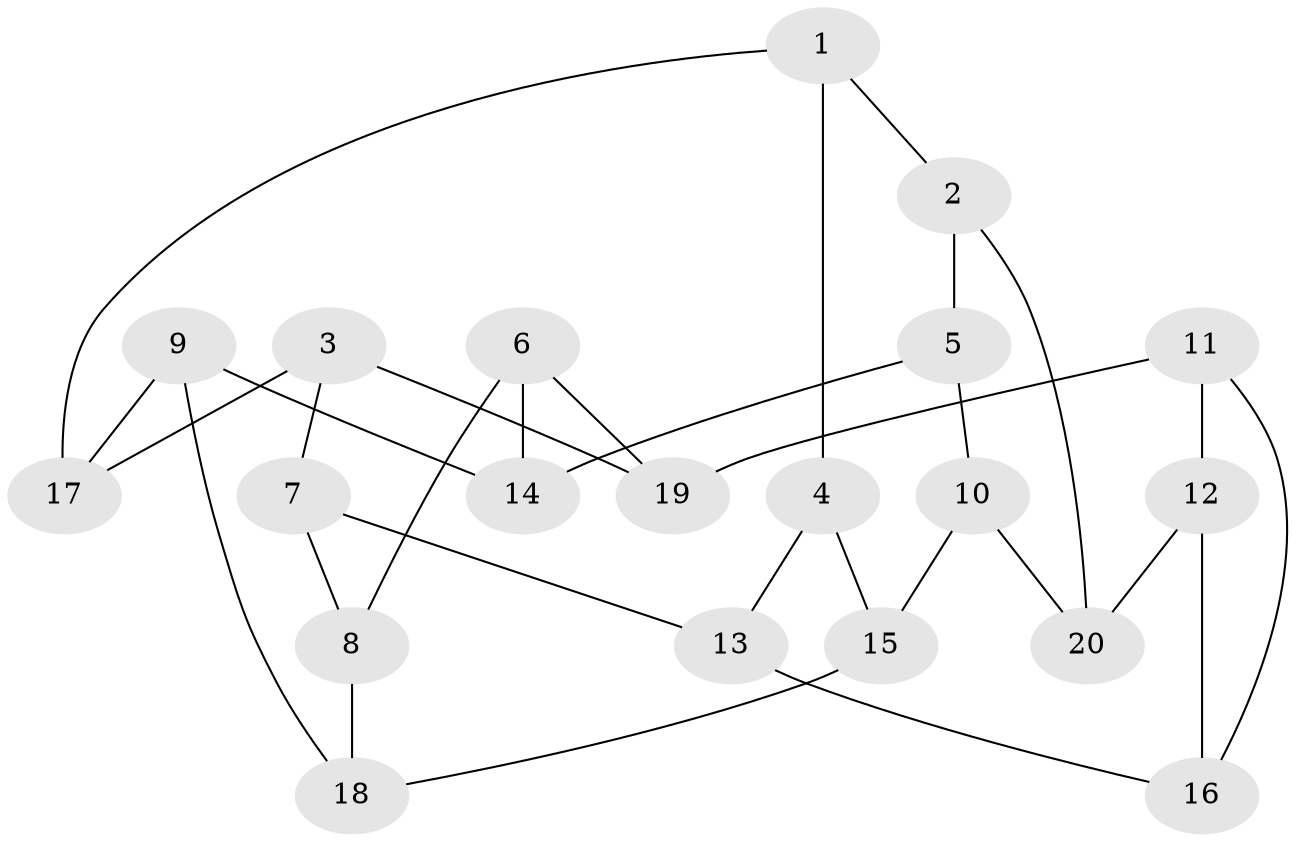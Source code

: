// Generated by graph-tools (version 1.1) at 2025/46/02/15/25 05:46:28]
// undirected, 20 vertices, 30 edges
graph export_dot {
graph [start="1"]
  node [color=gray90,style=filled];
  1;
  2;
  3;
  4;
  5;
  6;
  7;
  8;
  9;
  10;
  11;
  12;
  13;
  14;
  15;
  16;
  17;
  18;
  19;
  20;
  1 -- 4;
  1 -- 17;
  1 -- 2;
  2 -- 20;
  2 -- 5;
  3 -- 7;
  3 -- 19;
  3 -- 17;
  4 -- 15;
  4 -- 13;
  5 -- 10;
  5 -- 14;
  6 -- 14;
  6 -- 19;
  6 -- 8;
  7 -- 8;
  7 -- 13;
  8 -- 18;
  9 -- 17;
  9 -- 14;
  9 -- 18;
  10 -- 15;
  10 -- 20;
  11 -- 19;
  11 -- 16;
  11 -- 12;
  12 -- 16;
  12 -- 20;
  13 -- 16;
  15 -- 18;
}
